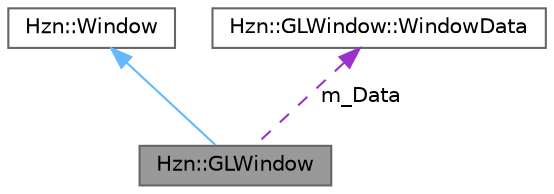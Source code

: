 digraph "Hzn::GLWindow"
{
 // LATEX_PDF_SIZE
  bgcolor="transparent";
  edge [fontname=Helvetica,fontsize=10,labelfontname=Helvetica,labelfontsize=10];
  node [fontname=Helvetica,fontsize=10,shape=box,height=0.2,width=0.4];
  Node1 [label="Hzn::GLWindow",height=0.2,width=0.4,color="gray40", fillcolor="grey60", style="filled", fontcolor="black",tooltip=" "];
  Node2 -> Node1 [dir="back",color="steelblue1",style="solid"];
  Node2 [label="Hzn::Window",height=0.2,width=0.4,color="gray40", fillcolor="white", style="filled",URL="$class_hzn_1_1_window.html",tooltip=" "];
  Node3 -> Node1 [dir="back",color="darkorchid3",style="dashed",label=" m_Data" ];
  Node3 [label="Hzn::GLWindow::WindowData",height=0.2,width=0.4,color="gray40", fillcolor="white", style="filled",URL="$struct_hzn_1_1_g_l_window_1_1_window_data.html",tooltip=" "];
}
